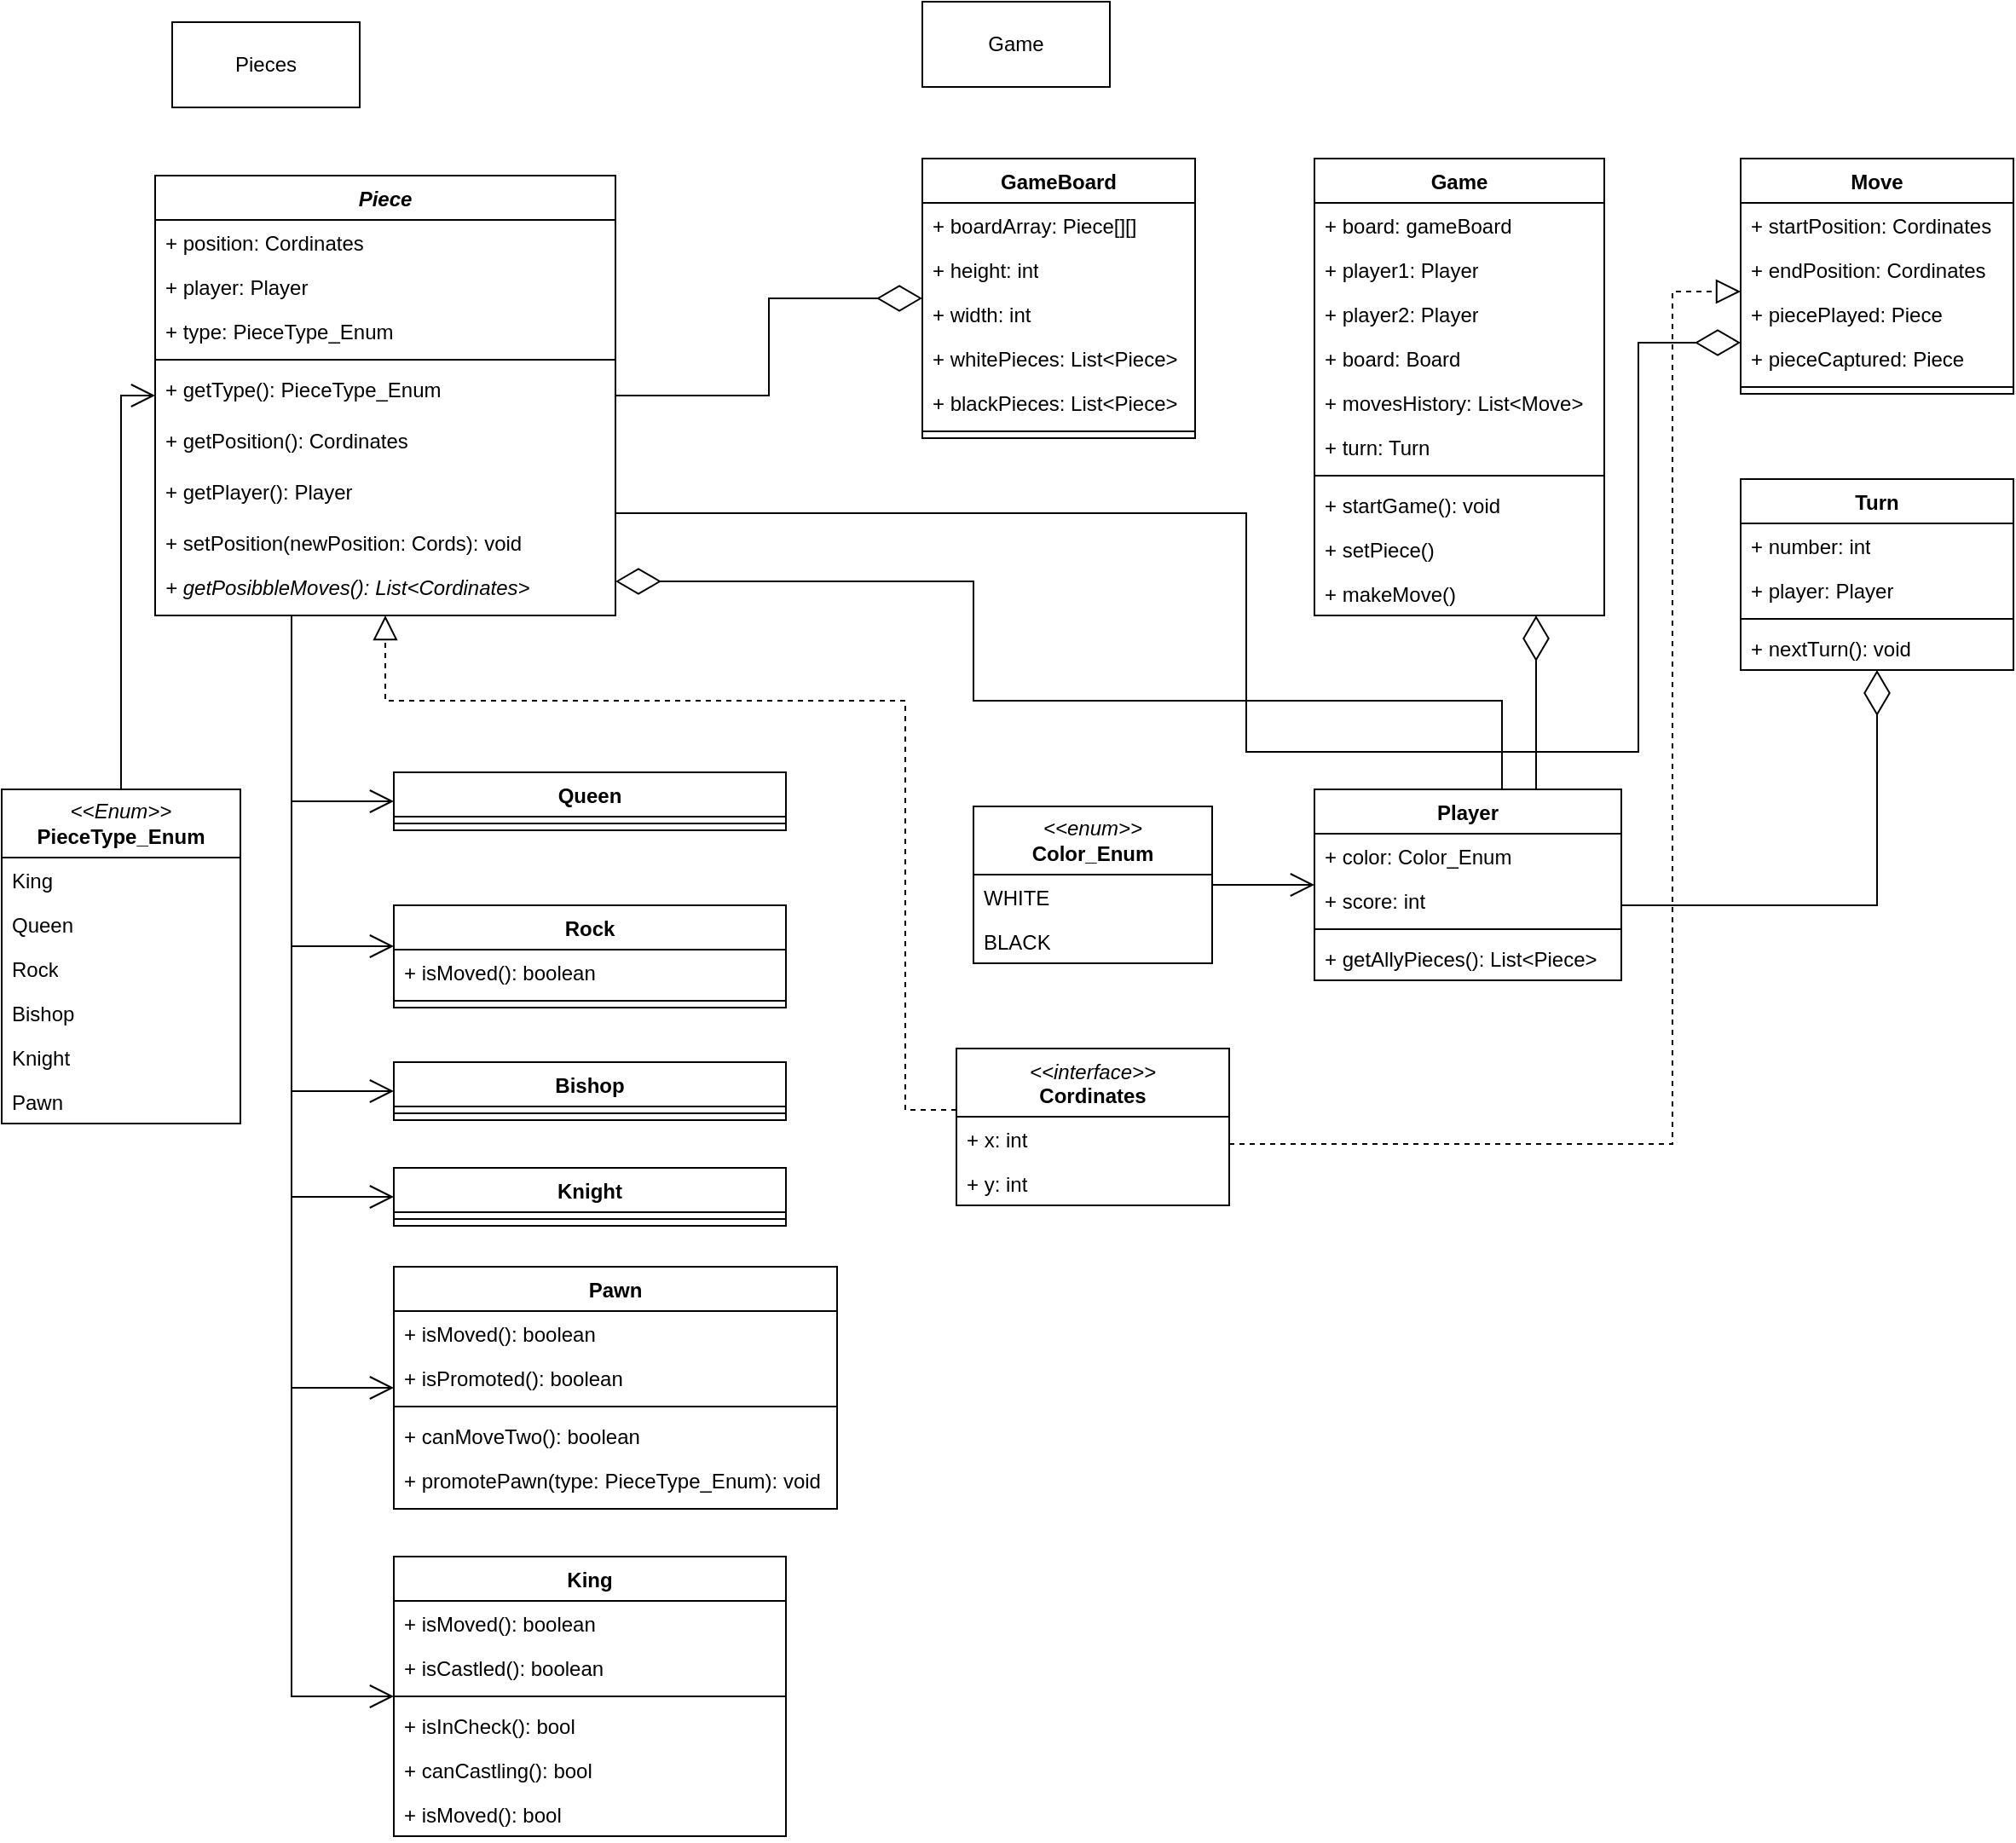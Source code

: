 <mxfile version="24.2.5" type="github">
  <diagram name="Strona-1" id="rC2-ooBAmM6j0oO1FEX_">
    <mxGraphModel dx="1636" dy="2080" grid="1" gridSize="10" guides="1" tooltips="1" connect="1" arrows="1" fold="1" page="1" pageScale="1" pageWidth="827" pageHeight="1169" math="0" shadow="0">
      <root>
        <mxCell id="0" />
        <mxCell id="1" parent="0" />
        <mxCell id="iZMZjB8MKV1UBFZU-8gV-5" value="&lt;i&gt;Piece&lt;/i&gt;" style="swimlane;fontStyle=1;align=center;verticalAlign=top;childLayout=stackLayout;horizontal=1;startSize=26;horizontalStack=0;resizeParent=1;resizeParentMax=0;resizeLast=0;collapsible=1;marginBottom=0;whiteSpace=wrap;html=1;" parent="1" vertex="1">
          <mxGeometry x="110" y="142" width="270" height="258" as="geometry">
            <mxRectangle x="420" y="260" width="70" height="30" as="alternateBounds" />
          </mxGeometry>
        </mxCell>
        <mxCell id="iZMZjB8MKV1UBFZU-8gV-6" value="+ position: Cordinates" style="text;strokeColor=none;fillColor=none;align=left;verticalAlign=top;spacingLeft=4;spacingRight=4;overflow=hidden;rotatable=0;points=[[0,0.5],[1,0.5]];portConstraint=eastwest;whiteSpace=wrap;html=1;" parent="iZMZjB8MKV1UBFZU-8gV-5" vertex="1">
          <mxGeometry y="26" width="270" height="26" as="geometry" />
        </mxCell>
        <mxCell id="iZMZjB8MKV1UBFZU-8gV-17" value="+ &lt;span style=&quot;background-color: initial;&quot;&gt;player: Player&lt;/span&gt;" style="text;align=left;verticalAlign=top;spacingLeft=4;spacingRight=4;overflow=hidden;rotatable=0;points=[[0,0.5],[1,0.5]];portConstraint=eastwest;whiteSpace=wrap;html=1;" parent="iZMZjB8MKV1UBFZU-8gV-5" vertex="1">
          <mxGeometry y="52" width="270" height="26" as="geometry" />
        </mxCell>
        <mxCell id="YnQ1SnpB9hx2VoJ5mA_7-23" value="+ type: PieceType_Enum" style="text;strokeColor=none;fillColor=none;align=left;verticalAlign=top;spacingLeft=4;spacingRight=4;overflow=hidden;rotatable=0;points=[[0,0.5],[1,0.5]];portConstraint=eastwest;whiteSpace=wrap;html=1;" vertex="1" parent="iZMZjB8MKV1UBFZU-8gV-5">
          <mxGeometry y="78" width="270" height="26" as="geometry" />
        </mxCell>
        <mxCell id="iZMZjB8MKV1UBFZU-8gV-7" value="" style="line;strokeWidth=1;fillColor=none;align=left;verticalAlign=middle;spacingTop=-1;spacingLeft=3;spacingRight=3;rotatable=0;labelPosition=right;points=[];portConstraint=eastwest;strokeColor=inherit;" parent="iZMZjB8MKV1UBFZU-8gV-5" vertex="1">
          <mxGeometry y="104" width="270" height="8" as="geometry" />
        </mxCell>
        <mxCell id="YnQ1SnpB9hx2VoJ5mA_7-44" value="+ getType(&lt;span style=&quot;background-color: initial;&quot;&gt;):&amp;nbsp;&lt;/span&gt;PieceType_Enum" style="text;strokeColor=none;fillColor=none;align=left;verticalAlign=top;spacingLeft=4;spacingRight=4;overflow=hidden;rotatable=0;points=[[0,0.5],[1,0.5]];portConstraint=eastwest;whiteSpace=wrap;html=1;" vertex="1" parent="iZMZjB8MKV1UBFZU-8gV-5">
          <mxGeometry y="112" width="270" height="30" as="geometry" />
        </mxCell>
        <mxCell id="YnQ1SnpB9hx2VoJ5mA_7-46" value="+ getPosition(&lt;span style=&quot;background-color: initial;&quot;&gt;): Cordinates&lt;/span&gt;" style="text;strokeColor=none;fillColor=none;align=left;verticalAlign=top;spacingLeft=4;spacingRight=4;overflow=hidden;rotatable=0;points=[[0,0.5],[1,0.5]];portConstraint=eastwest;whiteSpace=wrap;html=1;" vertex="1" parent="iZMZjB8MKV1UBFZU-8gV-5">
          <mxGeometry y="142" width="270" height="30" as="geometry" />
        </mxCell>
        <mxCell id="YnQ1SnpB9hx2VoJ5mA_7-45" value="+ getPlayer(&lt;span style=&quot;background-color: initial;&quot;&gt;):&amp;nbsp;&lt;/span&gt;Player" style="text;strokeColor=none;fillColor=none;align=left;verticalAlign=top;spacingLeft=4;spacingRight=4;overflow=hidden;rotatable=0;points=[[0,0.5],[1,0.5]];portConstraint=eastwest;whiteSpace=wrap;html=1;" vertex="1" parent="iZMZjB8MKV1UBFZU-8gV-5">
          <mxGeometry y="172" width="270" height="30" as="geometry" />
        </mxCell>
        <mxCell id="iZMZjB8MKV1UBFZU-8gV-79" value="+ &lt;span style=&quot;background-color: initial;&quot;&gt;setPosition(newPosition: Cords): void&lt;/span&gt;&lt;div&gt;&lt;span style=&quot;background-color: initial;&quot;&gt;&lt;br&gt;&lt;/span&gt;&lt;/div&gt;" style="text;align=left;verticalAlign=top;spacingLeft=4;spacingRight=4;overflow=hidden;rotatable=0;points=[[0,0.5],[1,0.5]];portConstraint=eastwest;whiteSpace=wrap;html=1;" parent="iZMZjB8MKV1UBFZU-8gV-5" vertex="1">
          <mxGeometry y="202" width="270" height="26" as="geometry" />
        </mxCell>
        <mxCell id="iZMZjB8MKV1UBFZU-8gV-8" value="+ getPosibbleMoves(&lt;span style=&quot;background-color: initial;&quot;&gt;): List&amp;lt;Cordinates&amp;gt;&lt;/span&gt;" style="text;strokeColor=none;fillColor=none;align=left;verticalAlign=top;spacingLeft=4;spacingRight=4;overflow=hidden;rotatable=0;points=[[0,0.5],[1,0.5]];portConstraint=eastwest;whiteSpace=wrap;html=1;fontStyle=2" parent="iZMZjB8MKV1UBFZU-8gV-5" vertex="1">
          <mxGeometry y="228" width="270" height="30" as="geometry" />
        </mxCell>
        <mxCell id="iZMZjB8MKV1UBFZU-8gV-9" value="Game" style="swimlane;fontStyle=1;align=center;verticalAlign=top;childLayout=stackLayout;horizontal=1;startSize=26;horizontalStack=0;resizeParent=1;resizeParentMax=0;resizeLast=0;collapsible=1;marginBottom=0;whiteSpace=wrap;html=1;" parent="1" vertex="1">
          <mxGeometry x="790" y="132" width="170" height="268" as="geometry" />
        </mxCell>
        <mxCell id="iZMZjB8MKV1UBFZU-8gV-10" value="+ board: gameBoard" style="text;strokeColor=none;fillColor=none;align=left;verticalAlign=top;spacingLeft=4;spacingRight=4;overflow=hidden;rotatable=0;points=[[0,0.5],[1,0.5]];portConstraint=eastwest;whiteSpace=wrap;html=1;" parent="iZMZjB8MKV1UBFZU-8gV-9" vertex="1">
          <mxGeometry y="26" width="170" height="26" as="geometry" />
        </mxCell>
        <mxCell id="YnQ1SnpB9hx2VoJ5mA_7-64" value="+ player1: Player" style="text;strokeColor=none;fillColor=none;align=left;verticalAlign=top;spacingLeft=4;spacingRight=4;overflow=hidden;rotatable=0;points=[[0,0.5],[1,0.5]];portConstraint=eastwest;whiteSpace=wrap;html=1;" vertex="1" parent="iZMZjB8MKV1UBFZU-8gV-9">
          <mxGeometry y="52" width="170" height="26" as="geometry" />
        </mxCell>
        <mxCell id="YnQ1SnpB9hx2VoJ5mA_7-66" value="+ player2: Player" style="text;strokeColor=none;fillColor=none;align=left;verticalAlign=top;spacingLeft=4;spacingRight=4;overflow=hidden;rotatable=0;points=[[0,0.5],[1,0.5]];portConstraint=eastwest;whiteSpace=wrap;html=1;" vertex="1" parent="iZMZjB8MKV1UBFZU-8gV-9">
          <mxGeometry y="78" width="170" height="26" as="geometry" />
        </mxCell>
        <mxCell id="YnQ1SnpB9hx2VoJ5mA_7-65" value="+ board: Board" style="text;strokeColor=none;fillColor=none;align=left;verticalAlign=top;spacingLeft=4;spacingRight=4;overflow=hidden;rotatable=0;points=[[0,0.5],[1,0.5]];portConstraint=eastwest;whiteSpace=wrap;html=1;" vertex="1" parent="iZMZjB8MKV1UBFZU-8gV-9">
          <mxGeometry y="104" width="170" height="26" as="geometry" />
        </mxCell>
        <mxCell id="YnQ1SnpB9hx2VoJ5mA_7-91" value="+ movesHistory: List&amp;lt;Move&amp;gt;" style="text;strokeColor=none;fillColor=none;align=left;verticalAlign=top;spacingLeft=4;spacingRight=4;overflow=hidden;rotatable=0;points=[[0,0.5],[1,0.5]];portConstraint=eastwest;whiteSpace=wrap;html=1;" vertex="1" parent="iZMZjB8MKV1UBFZU-8gV-9">
          <mxGeometry y="130" width="170" height="26" as="geometry" />
        </mxCell>
        <mxCell id="iZMZjB8MKV1UBFZU-8gV-69" value="+ turn: Turn" style="text;strokeColor=none;fillColor=none;align=left;verticalAlign=top;spacingLeft=4;spacingRight=4;overflow=hidden;rotatable=0;points=[[0,0.5],[1,0.5]];portConstraint=eastwest;whiteSpace=wrap;html=1;" parent="iZMZjB8MKV1UBFZU-8gV-9" vertex="1">
          <mxGeometry y="156" width="170" height="26" as="geometry" />
        </mxCell>
        <mxCell id="iZMZjB8MKV1UBFZU-8gV-11" value="" style="line;strokeWidth=1;fillColor=none;align=left;verticalAlign=middle;spacingTop=-1;spacingLeft=3;spacingRight=3;rotatable=0;labelPosition=right;points=[];portConstraint=eastwest;strokeColor=inherit;" parent="iZMZjB8MKV1UBFZU-8gV-9" vertex="1">
          <mxGeometry y="182" width="170" height="8" as="geometry" />
        </mxCell>
        <mxCell id="YnQ1SnpB9hx2VoJ5mA_7-82" value="+ startGame(): void" style="text;strokeColor=none;fillColor=none;align=left;verticalAlign=top;spacingLeft=4;spacingRight=4;overflow=hidden;rotatable=0;points=[[0,0.5],[1,0.5]];portConstraint=eastwest;whiteSpace=wrap;html=1;" vertex="1" parent="iZMZjB8MKV1UBFZU-8gV-9">
          <mxGeometry y="190" width="170" height="26" as="geometry" />
        </mxCell>
        <mxCell id="iZMZjB8MKV1UBFZU-8gV-4" value="+ setPiece()&lt;div&gt;&lt;br&gt;&lt;/div&gt;" style="text;strokeColor=none;fillColor=none;align=left;verticalAlign=top;spacingLeft=4;spacingRight=4;overflow=hidden;rotatable=0;points=[[0,0.5],[1,0.5]];portConstraint=eastwest;whiteSpace=wrap;html=1;" parent="iZMZjB8MKV1UBFZU-8gV-9" vertex="1">
          <mxGeometry y="216" width="170" height="26" as="geometry" />
        </mxCell>
        <mxCell id="YnQ1SnpB9hx2VoJ5mA_7-83" value="+ makeMove()&lt;div&gt;&lt;br&gt;&lt;/div&gt;" style="text;strokeColor=none;fillColor=none;align=left;verticalAlign=top;spacingLeft=4;spacingRight=4;overflow=hidden;rotatable=0;points=[[0,0.5],[1,0.5]];portConstraint=eastwest;whiteSpace=wrap;html=1;" vertex="1" parent="iZMZjB8MKV1UBFZU-8gV-9">
          <mxGeometry y="242" width="170" height="26" as="geometry" />
        </mxCell>
        <mxCell id="iZMZjB8MKV1UBFZU-8gV-48" style="rounded=0;orthogonalLoop=1;jettySize=auto;html=1;edgeStyle=orthogonalEdgeStyle;strokeColor=none;" parent="1" source="iZMZjB8MKV1UBFZU-8gV-1" edge="1">
          <mxGeometry relative="1" as="geometry">
            <mxPoint x="620" y="182" as="targetPoint" />
            <Array as="points">
              <mxPoint x="621" y="102" />
            </Array>
          </mxGeometry>
        </mxCell>
        <mxCell id="iZMZjB8MKV1UBFZU-8gV-27" value="Pieces" style="html=1;whiteSpace=wrap;" parent="1" vertex="1">
          <mxGeometry x="120" y="52" width="110" height="50" as="geometry" />
        </mxCell>
        <mxCell id="iZMZjB8MKV1UBFZU-8gV-36" value="Game" style="html=1;whiteSpace=wrap;" parent="1" vertex="1">
          <mxGeometry x="560" y="40" width="110" height="50" as="geometry" />
        </mxCell>
        <mxCell id="iZMZjB8MKV1UBFZU-8gV-54" style="edgeStyle=orthogonalEdgeStyle;rounded=0;orthogonalLoop=1;jettySize=auto;html=1;exitX=0.5;exitY=1;exitDx=0;exitDy=0;" parent="1" edge="1">
          <mxGeometry relative="1" as="geometry">
            <mxPoint x="306" y="710" as="sourcePoint" />
            <mxPoint x="306" y="710" as="targetPoint" />
          </mxGeometry>
        </mxCell>
        <mxCell id="iZMZjB8MKV1UBFZU-8gV-55" value="&lt;div&gt;&lt;i&gt;&amp;lt;&amp;lt;enum&amp;gt;&amp;gt;&lt;/i&gt;&lt;/div&gt;&lt;b&gt;Color_Enum&lt;/b&gt;" style="swimlane;fontStyle=0;childLayout=stackLayout;horizontal=1;startSize=40;fillColor=none;horizontalStack=0;resizeParent=1;resizeParentMax=0;resizeLast=0;collapsible=1;marginBottom=0;whiteSpace=wrap;html=1;" parent="1" vertex="1">
          <mxGeometry x="590" y="512" width="140" height="92" as="geometry" />
        </mxCell>
        <mxCell id="iZMZjB8MKV1UBFZU-8gV-56" value="WHITE" style="text;strokeColor=none;fillColor=none;align=left;verticalAlign=top;spacingLeft=4;spacingRight=4;overflow=hidden;rotatable=0;points=[[0,0.5],[1,0.5]];portConstraint=eastwest;whiteSpace=wrap;html=1;" parent="iZMZjB8MKV1UBFZU-8gV-55" vertex="1">
          <mxGeometry y="40" width="140" height="26" as="geometry" />
        </mxCell>
        <mxCell id="iZMZjB8MKV1UBFZU-8gV-57" value="BLACK" style="text;strokeColor=none;fillColor=none;align=left;verticalAlign=top;spacingLeft=4;spacingRight=4;overflow=hidden;rotatable=0;points=[[0,0.5],[1,0.5]];portConstraint=eastwest;whiteSpace=wrap;html=1;" parent="iZMZjB8MKV1UBFZU-8gV-55" vertex="1">
          <mxGeometry y="66" width="140" height="26" as="geometry" />
        </mxCell>
        <mxCell id="iZMZjB8MKV1UBFZU-8gV-59" value="&lt;div&gt;&lt;i&gt;&amp;lt;&amp;lt;Enum&amp;gt;&amp;gt;&lt;/i&gt;&lt;/div&gt;&lt;b&gt;PieceType_Enum&lt;/b&gt;" style="swimlane;fontStyle=0;childLayout=stackLayout;horizontal=1;startSize=40;fillColor=none;horizontalStack=0;resizeParent=1;resizeParentMax=0;resizeLast=0;collapsible=1;marginBottom=0;whiteSpace=wrap;html=1;" parent="1" vertex="1">
          <mxGeometry x="20" y="502" width="140" height="196" as="geometry" />
        </mxCell>
        <mxCell id="iZMZjB8MKV1UBFZU-8gV-60" value="King" style="text;strokeColor=none;fillColor=none;align=left;verticalAlign=top;spacingLeft=4;spacingRight=4;overflow=hidden;rotatable=0;points=[[0,0.5],[1,0.5]];portConstraint=eastwest;whiteSpace=wrap;html=1;" parent="iZMZjB8MKV1UBFZU-8gV-59" vertex="1">
          <mxGeometry y="40" width="140" height="26" as="geometry" />
        </mxCell>
        <mxCell id="iZMZjB8MKV1UBFZU-8gV-65" value="Queen&lt;span style=&quot;color: rgba(0, 0, 0, 0); font-family: monospace; font-size: 0px; text-wrap: nowrap;&quot;&gt;%3CmxGraphModel%3E%3Croot%3E%3CmxCell%20id%3D%220%22%2F%3E%3CmxCell%20id%3D%221%22%20parent%3D%220%22%2F%3E%3CmxCell%20id%3D%222%22%20value%3D%22%26lt%3Bdiv%26gt%3B%26lt%3Bi%26gt%3B%26amp%3Blt%3B%26amp%3Blt%3BEnum%26amp%3Bgt%3B%26amp%3Bgt%3B%26lt%3B%2Fi%26gt%3B%26lt%3B%2Fdiv%26gt%3B%26lt%3Bb%26gt%3BColor%26lt%3B%2Fb%26gt%3B%22%20style%3D%22swimlane%3BfontStyle%3D0%3BchildLayout%3DstackLayout%3Bhorizontal%3D1%3BstartSize%3D40%3BfillColor%3Dnone%3BhorizontalStack%3D0%3BresizeParent%3D1%3BresizeParentMax%3D0%3BresizeLast%3D0%3Bcollapsible%3D1%3BmarginBottom%3D0%3BwhiteSpace%3Dwrap%3Bhtml%3D1%3B%22%20vertex%3D%221%22%20parent%3D%221%22%3E%3CmxGeometry%20x%3D%22630%22%20y%3D%22349%22%20width%3D%22140%22%20height%3D%2292%22%20as%3D%22geometry%22%2F%3E%3C%2FmxCell%3E%3CmxCell%20id%3D%223%22%20value%3D%22WHITE%22%20style%3D%22text%3BstrokeColor%3Dnone%3BfillColor%3Dnone%3Balign%3Dleft%3BverticalAlign%3Dtop%3BspacingLeft%3D4%3BspacingRight%3D4%3Boverflow%3Dhidden%3Brotatable%3D0%3Bpoints%3D%5B%5B0%2C0.5%5D%2C%5B1%2C0.5%5D%5D%3BportConstraint%3Deastwest%3BwhiteSpace%3Dwrap%3Bhtml%3D1%3B%22%20vertex%3D%221%22%20parent%3D%222%22%3E%3CmxGeometry%20y%3D%2240%22%20width%3D%22140%22%20height%3D%2226%22%20as%3D%22geometry%22%2F%3E%3C%2FmxCell%3E%3CmxCell%20id%3D%224%22%20value%3D%22BLACK%22%20style%3D%22text%3BstrokeColor%3Dnone%3BfillColor%3Dnone%3Balign%3Dleft%3BverticalAlign%3Dtop%3BspacingLeft%3D4%3BspacingRight%3D4%3Boverflow%3Dhidden%3Brotatable%3D0%3Bpoints%3D%5B%5B0%2C0.5%5D%2C%5B1%2C0.5%5D%5D%3BportConstraint%3Deastwest%3BwhiteSpace%3Dwrap%3Bhtml%3D1%3B%22%20vertex%3D%221%22%20parent%3D%222%22%3E%3CmxGeometry%20y%3D%2266%22%20width%3D%22140%22%20height%3D%2226%22%20as%3D%22geometry%22%2F%3E%3C%2FmxCell%3E%3C%2Froot%3E%3C%2FmxGraphModel%3E&lt;/span&gt;" style="text;strokeColor=none;fillColor=none;align=left;verticalAlign=top;spacingLeft=4;spacingRight=4;overflow=hidden;rotatable=0;points=[[0,0.5],[1,0.5]];portConstraint=eastwest;whiteSpace=wrap;html=1;" parent="iZMZjB8MKV1UBFZU-8gV-59" vertex="1">
          <mxGeometry y="66" width="140" height="26" as="geometry" />
        </mxCell>
        <mxCell id="iZMZjB8MKV1UBFZU-8gV-67" value="Rock" style="text;strokeColor=none;fillColor=none;align=left;verticalAlign=top;spacingLeft=4;spacingRight=4;overflow=hidden;rotatable=0;points=[[0,0.5],[1,0.5]];portConstraint=eastwest;whiteSpace=wrap;html=1;" parent="iZMZjB8MKV1UBFZU-8gV-59" vertex="1">
          <mxGeometry y="92" width="140" height="26" as="geometry" />
        </mxCell>
        <mxCell id="iZMZjB8MKV1UBFZU-8gV-66" value="Bishop" style="text;strokeColor=none;fillColor=none;align=left;verticalAlign=top;spacingLeft=4;spacingRight=4;overflow=hidden;rotatable=0;points=[[0,0.5],[1,0.5]];portConstraint=eastwest;whiteSpace=wrap;html=1;" parent="iZMZjB8MKV1UBFZU-8gV-59" vertex="1">
          <mxGeometry y="118" width="140" height="26" as="geometry" />
        </mxCell>
        <mxCell id="iZMZjB8MKV1UBFZU-8gV-61" value="Knight" style="text;strokeColor=none;fillColor=none;align=left;verticalAlign=top;spacingLeft=4;spacingRight=4;overflow=hidden;rotatable=0;points=[[0,0.5],[1,0.5]];portConstraint=eastwest;whiteSpace=wrap;html=1;" parent="iZMZjB8MKV1UBFZU-8gV-59" vertex="1">
          <mxGeometry y="144" width="140" height="26" as="geometry" />
        </mxCell>
        <mxCell id="iZMZjB8MKV1UBFZU-8gV-68" value="Pawn" style="text;strokeColor=none;fillColor=none;align=left;verticalAlign=top;spacingLeft=4;spacingRight=4;overflow=hidden;rotatable=0;points=[[0,0.5],[1,0.5]];portConstraint=eastwest;whiteSpace=wrap;html=1;" parent="iZMZjB8MKV1UBFZU-8gV-59" vertex="1">
          <mxGeometry y="170" width="140" height="26" as="geometry" />
        </mxCell>
        <mxCell id="iZMZjB8MKV1UBFZU-8gV-70" value="&lt;span style=&quot;text-align: left;&quot;&gt;&lt;i&gt;&lt;span style=&quot;font-weight: normal;&quot;&gt;&amp;lt;&amp;lt;interface&amp;gt;&amp;gt;&lt;/span&gt;&lt;br&gt;&lt;/i&gt;&lt;/span&gt;&lt;span style=&quot;text-align: left;&quot;&gt;Cordinates&lt;/span&gt;&lt;span style=&quot;text-align: left;&quot;&gt;&lt;br&gt;&lt;/span&gt;" style="swimlane;fontStyle=1;align=center;verticalAlign=top;childLayout=stackLayout;horizontal=1;startSize=40;horizontalStack=0;resizeParent=1;resizeParentMax=0;resizeLast=0;collapsible=1;marginBottom=0;whiteSpace=wrap;html=1;" parent="1" vertex="1">
          <mxGeometry x="580" y="654" width="160" height="92" as="geometry" />
        </mxCell>
        <mxCell id="iZMZjB8MKV1UBFZU-8gV-71" value="+ x: int" style="text;strokeColor=none;fillColor=none;align=left;verticalAlign=top;spacingLeft=4;spacingRight=4;overflow=hidden;rotatable=0;points=[[0,0.5],[1,0.5]];portConstraint=eastwest;whiteSpace=wrap;html=1;" parent="iZMZjB8MKV1UBFZU-8gV-70" vertex="1">
          <mxGeometry y="40" width="160" height="26" as="geometry" />
        </mxCell>
        <mxCell id="iZMZjB8MKV1UBFZU-8gV-73" value="+ y: int" style="text;strokeColor=none;fillColor=none;align=left;verticalAlign=top;spacingLeft=4;spacingRight=4;overflow=hidden;rotatable=0;points=[[0,0.5],[1,0.5]];portConstraint=eastwest;whiteSpace=wrap;html=1;" parent="iZMZjB8MKV1UBFZU-8gV-70" vertex="1">
          <mxGeometry y="66" width="160" height="26" as="geometry" />
        </mxCell>
        <mxCell id="iZMZjB8MKV1UBFZU-8gV-75" value="Knight" style="swimlane;fontStyle=1;align=center;verticalAlign=top;childLayout=stackLayout;horizontal=1;startSize=26;horizontalStack=0;resizeParent=1;resizeParentMax=0;resizeLast=0;collapsible=1;marginBottom=0;whiteSpace=wrap;html=1;" parent="1" vertex="1">
          <mxGeometry x="250" y="724" width="230" height="34" as="geometry" />
        </mxCell>
        <mxCell id="iZMZjB8MKV1UBFZU-8gV-77" value="" style="line;strokeWidth=1;fillColor=none;align=left;verticalAlign=middle;spacingTop=-1;spacingLeft=3;spacingRight=3;rotatable=0;labelPosition=right;points=[];portConstraint=eastwest;strokeColor=inherit;" parent="iZMZjB8MKV1UBFZU-8gV-75" vertex="1">
          <mxGeometry y="26" width="230" height="8" as="geometry" />
        </mxCell>
        <mxCell id="iZMZjB8MKV1UBFZU-8gV-129" value="Pawn" style="swimlane;fontStyle=1;align=center;verticalAlign=top;childLayout=stackLayout;horizontal=1;startSize=26;horizontalStack=0;resizeParent=1;resizeParentMax=0;resizeLast=0;collapsible=1;marginBottom=0;whiteSpace=wrap;html=1;" parent="1" vertex="1">
          <mxGeometry x="250" y="782" width="260" height="142" as="geometry" />
        </mxCell>
        <mxCell id="YnQ1SnpB9hx2VoJ5mA_7-62" value="+ isMoved(): boolean" style="text;strokeColor=none;fillColor=none;align=left;verticalAlign=top;spacingLeft=4;spacingRight=4;overflow=hidden;rotatable=0;points=[[0,0.5],[1,0.5]];portConstraint=eastwest;whiteSpace=wrap;html=1;" vertex="1" parent="iZMZjB8MKV1UBFZU-8gV-129">
          <mxGeometry y="26" width="260" height="26" as="geometry" />
        </mxCell>
        <mxCell id="YnQ1SnpB9hx2VoJ5mA_7-59" value="+ isPromoted(): boolean" style="text;strokeColor=none;fillColor=none;align=left;verticalAlign=top;spacingLeft=4;spacingRight=4;overflow=hidden;rotatable=0;points=[[0,0.5],[1,0.5]];portConstraint=eastwest;whiteSpace=wrap;html=1;" vertex="1" parent="iZMZjB8MKV1UBFZU-8gV-129">
          <mxGeometry y="52" width="260" height="26" as="geometry" />
        </mxCell>
        <mxCell id="iZMZjB8MKV1UBFZU-8gV-131" value="" style="line;strokeWidth=1;fillColor=none;align=left;verticalAlign=middle;spacingTop=-1;spacingLeft=3;spacingRight=3;rotatable=0;labelPosition=right;points=[];portConstraint=eastwest;strokeColor=inherit;" parent="iZMZjB8MKV1UBFZU-8gV-129" vertex="1">
          <mxGeometry y="78" width="260" height="8" as="geometry" />
        </mxCell>
        <mxCell id="iZMZjB8MKV1UBFZU-8gV-132" value="+ canMoveTwo(): boolean" style="text;strokeColor=none;fillColor=none;align=left;verticalAlign=top;spacingLeft=4;spacingRight=4;overflow=hidden;rotatable=0;points=[[0,0.5],[1,0.5]];portConstraint=eastwest;whiteSpace=wrap;html=1;" parent="iZMZjB8MKV1UBFZU-8gV-129" vertex="1">
          <mxGeometry y="86" width="260" height="26" as="geometry" />
        </mxCell>
        <mxCell id="YnQ1SnpB9hx2VoJ5mA_7-52" value="+ promotePawn(type: PieceType_Enum&lt;span style=&quot;background-color: initial;&quot;&gt;): void&lt;/span&gt;" style="text;strokeColor=none;fillColor=none;align=left;verticalAlign=top;spacingLeft=4;spacingRight=4;overflow=hidden;rotatable=0;points=[[0,0.5],[1,0.5]];portConstraint=eastwest;whiteSpace=wrap;html=1;fontStyle=0" vertex="1" parent="iZMZjB8MKV1UBFZU-8gV-129">
          <mxGeometry y="112" width="260" height="30" as="geometry" />
        </mxCell>
        <mxCell id="iZMZjB8MKV1UBFZU-8gV-133" value="King" style="swimlane;fontStyle=1;align=center;verticalAlign=top;childLayout=stackLayout;horizontal=1;startSize=26;horizontalStack=0;resizeParent=1;resizeParentMax=0;resizeLast=0;collapsible=1;marginBottom=0;whiteSpace=wrap;html=1;" parent="1" vertex="1">
          <mxGeometry x="250" y="952" width="230" height="164" as="geometry" />
        </mxCell>
        <mxCell id="YnQ1SnpB9hx2VoJ5mA_7-60" value="+ isMoved(): boolean" style="text;strokeColor=none;fillColor=none;align=left;verticalAlign=top;spacingLeft=4;spacingRight=4;overflow=hidden;rotatable=0;points=[[0,0.5],[1,0.5]];portConstraint=eastwest;whiteSpace=wrap;html=1;" vertex="1" parent="iZMZjB8MKV1UBFZU-8gV-133">
          <mxGeometry y="26" width="230" height="26" as="geometry" />
        </mxCell>
        <mxCell id="YnQ1SnpB9hx2VoJ5mA_7-61" value="+ isCastled(): boolean" style="text;strokeColor=none;fillColor=none;align=left;verticalAlign=top;spacingLeft=4;spacingRight=4;overflow=hidden;rotatable=0;points=[[0,0.5],[1,0.5]];portConstraint=eastwest;whiteSpace=wrap;html=1;" vertex="1" parent="iZMZjB8MKV1UBFZU-8gV-133">
          <mxGeometry y="52" width="230" height="26" as="geometry" />
        </mxCell>
        <mxCell id="iZMZjB8MKV1UBFZU-8gV-135" value="" style="line;strokeWidth=1;fillColor=none;align=left;verticalAlign=middle;spacingTop=-1;spacingLeft=3;spacingRight=3;rotatable=0;labelPosition=right;points=[];portConstraint=eastwest;strokeColor=inherit;" parent="iZMZjB8MKV1UBFZU-8gV-133" vertex="1">
          <mxGeometry y="78" width="230" height="8" as="geometry" />
        </mxCell>
        <mxCell id="iZMZjB8MKV1UBFZU-8gV-136" value="+ isInCheck(): bool" style="text;strokeColor=none;fillColor=none;align=left;verticalAlign=top;spacingLeft=4;spacingRight=4;overflow=hidden;rotatable=0;points=[[0,0.5],[1,0.5]];portConstraint=eastwest;whiteSpace=wrap;html=1;" parent="iZMZjB8MKV1UBFZU-8gV-133" vertex="1">
          <mxGeometry y="86" width="230" height="26" as="geometry" />
        </mxCell>
        <mxCell id="YnQ1SnpB9hx2VoJ5mA_7-56" value="+ canCastling(): bool" style="text;strokeColor=none;fillColor=none;align=left;verticalAlign=top;spacingLeft=4;spacingRight=4;overflow=hidden;rotatable=0;points=[[0,0.5],[1,0.5]];portConstraint=eastwest;whiteSpace=wrap;html=1;" vertex="1" parent="iZMZjB8MKV1UBFZU-8gV-133">
          <mxGeometry y="112" width="230" height="26" as="geometry" />
        </mxCell>
        <mxCell id="iZMZjB8MKV1UBFZU-8gV-143" value="+ isMoved(): bool" style="text;strokeColor=none;fillColor=none;align=left;verticalAlign=top;spacingLeft=4;spacingRight=4;overflow=hidden;rotatable=0;points=[[0,0.5],[1,0.5]];portConstraint=eastwest;whiteSpace=wrap;html=1;" parent="iZMZjB8MKV1UBFZU-8gV-133" vertex="1">
          <mxGeometry y="138" width="230" height="26" as="geometry" />
        </mxCell>
        <mxCell id="YnQ1SnpB9hx2VoJ5mA_7-16" value="Player" style="swimlane;fontStyle=1;align=center;verticalAlign=top;childLayout=stackLayout;horizontal=1;startSize=26;horizontalStack=0;resizeParent=1;resizeParentMax=0;resizeLast=0;collapsible=1;marginBottom=0;whiteSpace=wrap;html=1;" vertex="1" parent="1">
          <mxGeometry x="790" y="502" width="180" height="112" as="geometry" />
        </mxCell>
        <mxCell id="YnQ1SnpB9hx2VoJ5mA_7-17" value="+ color: Color_Enum" style="text;strokeColor=none;fillColor=none;align=left;verticalAlign=top;spacingLeft=4;spacingRight=4;overflow=hidden;rotatable=0;points=[[0,0.5],[1,0.5]];portConstraint=eastwest;whiteSpace=wrap;html=1;" vertex="1" parent="YnQ1SnpB9hx2VoJ5mA_7-16">
          <mxGeometry y="26" width="180" height="26" as="geometry" />
        </mxCell>
        <mxCell id="YnQ1SnpB9hx2VoJ5mA_7-21" value="+ score: int" style="text;strokeColor=none;fillColor=none;align=left;verticalAlign=top;spacingLeft=4;spacingRight=4;overflow=hidden;rotatable=0;points=[[0,0.5],[1,0.5]];portConstraint=eastwest;whiteSpace=wrap;html=1;" vertex="1" parent="YnQ1SnpB9hx2VoJ5mA_7-16">
          <mxGeometry y="52" width="180" height="26" as="geometry" />
        </mxCell>
        <mxCell id="YnQ1SnpB9hx2VoJ5mA_7-18" value="" style="line;strokeWidth=1;fillColor=none;align=left;verticalAlign=middle;spacingTop=-1;spacingLeft=3;spacingRight=3;rotatable=0;labelPosition=right;points=[];portConstraint=eastwest;strokeColor=inherit;" vertex="1" parent="YnQ1SnpB9hx2VoJ5mA_7-16">
          <mxGeometry y="78" width="180" height="8" as="geometry" />
        </mxCell>
        <mxCell id="YnQ1SnpB9hx2VoJ5mA_7-19" value="+ getAllyPieces(): List&amp;lt;Piece&amp;gt;" style="text;strokeColor=none;fillColor=none;align=left;verticalAlign=top;spacingLeft=4;spacingRight=4;overflow=hidden;rotatable=0;points=[[0,0.5],[1,0.5]];portConstraint=eastwest;whiteSpace=wrap;html=1;" vertex="1" parent="YnQ1SnpB9hx2VoJ5mA_7-16">
          <mxGeometry y="86" width="180" height="26" as="geometry" />
        </mxCell>
        <mxCell id="YnQ1SnpB9hx2VoJ5mA_7-22" value="Queen" style="swimlane;fontStyle=1;align=center;verticalAlign=top;childLayout=stackLayout;horizontal=1;startSize=26;horizontalStack=0;resizeParent=1;resizeParentMax=0;resizeLast=0;collapsible=1;marginBottom=0;whiteSpace=wrap;html=1;" vertex="1" parent="1">
          <mxGeometry x="250" y="492" width="230" height="34" as="geometry" />
        </mxCell>
        <mxCell id="YnQ1SnpB9hx2VoJ5mA_7-24" value="" style="line;strokeWidth=1;fillColor=none;align=left;verticalAlign=middle;spacingTop=-1;spacingLeft=3;spacingRight=3;rotatable=0;labelPosition=right;points=[];portConstraint=eastwest;strokeColor=inherit;" vertex="1" parent="YnQ1SnpB9hx2VoJ5mA_7-22">
          <mxGeometry y="26" width="230" height="8" as="geometry" />
        </mxCell>
        <mxCell id="YnQ1SnpB9hx2VoJ5mA_7-26" value="Rock" style="swimlane;fontStyle=1;align=center;verticalAlign=top;childLayout=stackLayout;horizontal=1;startSize=26;horizontalStack=0;resizeParent=1;resizeParentMax=0;resizeLast=0;collapsible=1;marginBottom=0;whiteSpace=wrap;html=1;" vertex="1" parent="1">
          <mxGeometry x="250" y="570" width="230" height="60" as="geometry" />
        </mxCell>
        <mxCell id="YnQ1SnpB9hx2VoJ5mA_7-63" value="+ isMoved(): boolean" style="text;strokeColor=none;fillColor=none;align=left;verticalAlign=top;spacingLeft=4;spacingRight=4;overflow=hidden;rotatable=0;points=[[0,0.5],[1,0.5]];portConstraint=eastwest;whiteSpace=wrap;html=1;" vertex="1" parent="YnQ1SnpB9hx2VoJ5mA_7-26">
          <mxGeometry y="26" width="230" height="26" as="geometry" />
        </mxCell>
        <mxCell id="YnQ1SnpB9hx2VoJ5mA_7-28" value="" style="line;strokeWidth=1;fillColor=none;align=left;verticalAlign=middle;spacingTop=-1;spacingLeft=3;spacingRight=3;rotatable=0;labelPosition=right;points=[];portConstraint=eastwest;strokeColor=inherit;" vertex="1" parent="YnQ1SnpB9hx2VoJ5mA_7-26">
          <mxGeometry y="52" width="230" height="8" as="geometry" />
        </mxCell>
        <mxCell id="YnQ1SnpB9hx2VoJ5mA_7-30" value="Bishop" style="swimlane;fontStyle=1;align=center;verticalAlign=top;childLayout=stackLayout;horizontal=1;startSize=26;horizontalStack=0;resizeParent=1;resizeParentMax=0;resizeLast=0;collapsible=1;marginBottom=0;whiteSpace=wrap;html=1;" vertex="1" parent="1">
          <mxGeometry x="250" y="662" width="230" height="34" as="geometry" />
        </mxCell>
        <mxCell id="YnQ1SnpB9hx2VoJ5mA_7-32" value="" style="line;strokeWidth=1;fillColor=none;align=left;verticalAlign=middle;spacingTop=-1;spacingLeft=3;spacingRight=3;rotatable=0;labelPosition=right;points=[];portConstraint=eastwest;strokeColor=inherit;" vertex="1" parent="YnQ1SnpB9hx2VoJ5mA_7-30">
          <mxGeometry y="26" width="230" height="8" as="geometry" />
        </mxCell>
        <mxCell id="YnQ1SnpB9hx2VoJ5mA_7-70" value="Turn" style="swimlane;fontStyle=1;align=center;verticalAlign=top;childLayout=stackLayout;horizontal=1;startSize=26;horizontalStack=0;resizeParent=1;resizeParentMax=0;resizeLast=0;collapsible=1;marginBottom=0;whiteSpace=wrap;html=1;" vertex="1" parent="1">
          <mxGeometry x="1040" y="320" width="160" height="112" as="geometry" />
        </mxCell>
        <mxCell id="YnQ1SnpB9hx2VoJ5mA_7-71" value="+ number: int" style="text;strokeColor=none;fillColor=none;align=left;verticalAlign=top;spacingLeft=4;spacingRight=4;overflow=hidden;rotatable=0;points=[[0,0.5],[1,0.5]];portConstraint=eastwest;whiteSpace=wrap;html=1;" vertex="1" parent="YnQ1SnpB9hx2VoJ5mA_7-70">
          <mxGeometry y="26" width="160" height="26" as="geometry" />
        </mxCell>
        <mxCell id="YnQ1SnpB9hx2VoJ5mA_7-74" value="+ player: Player" style="text;strokeColor=none;fillColor=none;align=left;verticalAlign=top;spacingLeft=4;spacingRight=4;overflow=hidden;rotatable=0;points=[[0,0.5],[1,0.5]];portConstraint=eastwest;whiteSpace=wrap;html=1;" vertex="1" parent="YnQ1SnpB9hx2VoJ5mA_7-70">
          <mxGeometry y="52" width="160" height="26" as="geometry" />
        </mxCell>
        <mxCell id="YnQ1SnpB9hx2VoJ5mA_7-72" value="" style="line;strokeWidth=1;fillColor=none;align=left;verticalAlign=middle;spacingTop=-1;spacingLeft=3;spacingRight=3;rotatable=0;labelPosition=right;points=[];portConstraint=eastwest;strokeColor=inherit;" vertex="1" parent="YnQ1SnpB9hx2VoJ5mA_7-70">
          <mxGeometry y="78" width="160" height="8" as="geometry" />
        </mxCell>
        <mxCell id="YnQ1SnpB9hx2VoJ5mA_7-73" value="+ nextTurn(): void" style="text;strokeColor=none;fillColor=none;align=left;verticalAlign=top;spacingLeft=4;spacingRight=4;overflow=hidden;rotatable=0;points=[[0,0.5],[1,0.5]];portConstraint=eastwest;whiteSpace=wrap;html=1;" vertex="1" parent="YnQ1SnpB9hx2VoJ5mA_7-70">
          <mxGeometry y="86" width="160" height="26" as="geometry" />
        </mxCell>
        <mxCell id="YnQ1SnpB9hx2VoJ5mA_7-86" value="Move" style="swimlane;fontStyle=1;align=center;verticalAlign=top;childLayout=stackLayout;horizontal=1;startSize=26;horizontalStack=0;resizeParent=1;resizeParentMax=0;resizeLast=0;collapsible=1;marginBottom=0;whiteSpace=wrap;html=1;" vertex="1" parent="1">
          <mxGeometry x="1040" y="132" width="160" height="138" as="geometry" />
        </mxCell>
        <mxCell id="YnQ1SnpB9hx2VoJ5mA_7-87" value="+ startPosition: Cordinates" style="text;strokeColor=none;fillColor=none;align=left;verticalAlign=top;spacingLeft=4;spacingRight=4;overflow=hidden;rotatable=0;points=[[0,0.5],[1,0.5]];portConstraint=eastwest;whiteSpace=wrap;html=1;" vertex="1" parent="YnQ1SnpB9hx2VoJ5mA_7-86">
          <mxGeometry y="26" width="160" height="26" as="geometry" />
        </mxCell>
        <mxCell id="YnQ1SnpB9hx2VoJ5mA_7-92" value="+ endPosition: Cordinates" style="text;strokeColor=none;fillColor=none;align=left;verticalAlign=top;spacingLeft=4;spacingRight=4;overflow=hidden;rotatable=0;points=[[0,0.5],[1,0.5]];portConstraint=eastwest;whiteSpace=wrap;html=1;" vertex="1" parent="YnQ1SnpB9hx2VoJ5mA_7-86">
          <mxGeometry y="52" width="160" height="26" as="geometry" />
        </mxCell>
        <mxCell id="YnQ1SnpB9hx2VoJ5mA_7-93" value="+ piecePlayed: Piece" style="text;strokeColor=none;fillColor=none;align=left;verticalAlign=top;spacingLeft=4;spacingRight=4;overflow=hidden;rotatable=0;points=[[0,0.5],[1,0.5]];portConstraint=eastwest;whiteSpace=wrap;html=1;" vertex="1" parent="YnQ1SnpB9hx2VoJ5mA_7-86">
          <mxGeometry y="78" width="160" height="26" as="geometry" />
        </mxCell>
        <mxCell id="YnQ1SnpB9hx2VoJ5mA_7-94" value="+ pieceCaptured: Piece" style="text;strokeColor=none;fillColor=none;align=left;verticalAlign=top;spacingLeft=4;spacingRight=4;overflow=hidden;rotatable=0;points=[[0,0.5],[1,0.5]];portConstraint=eastwest;whiteSpace=wrap;html=1;" vertex="1" parent="YnQ1SnpB9hx2VoJ5mA_7-86">
          <mxGeometry y="104" width="160" height="26" as="geometry" />
        </mxCell>
        <mxCell id="YnQ1SnpB9hx2VoJ5mA_7-89" value="" style="line;strokeWidth=1;fillColor=none;align=left;verticalAlign=middle;spacingTop=-1;spacingLeft=3;spacingRight=3;rotatable=0;labelPosition=right;points=[];portConstraint=eastwest;strokeColor=inherit;" vertex="1" parent="YnQ1SnpB9hx2VoJ5mA_7-86">
          <mxGeometry y="130" width="160" height="8" as="geometry" />
        </mxCell>
        <mxCell id="YnQ1SnpB9hx2VoJ5mA_7-96" value="" style="endArrow=open;endFill=1;endSize=12;html=1;rounded=0;edgeStyle=orthogonalEdgeStyle;" edge="1" parent="1" source="iZMZjB8MKV1UBFZU-8gV-5" target="YnQ1SnpB9hx2VoJ5mA_7-22">
          <mxGeometry width="160" relative="1" as="geometry">
            <mxPoint x="160" y="112" as="sourcePoint" />
            <mxPoint x="320" y="112" as="targetPoint" />
            <Array as="points">
              <mxPoint x="190" y="509" />
            </Array>
          </mxGeometry>
        </mxCell>
        <mxCell id="YnQ1SnpB9hx2VoJ5mA_7-97" value="" style="endArrow=open;endFill=1;endSize=12;html=1;rounded=0;edgeStyle=orthogonalEdgeStyle;" edge="1" parent="1" target="YnQ1SnpB9hx2VoJ5mA_7-26">
          <mxGeometry width="160" relative="1" as="geometry">
            <mxPoint x="190" y="424" as="sourcePoint" />
            <mxPoint x="365" y="594" as="targetPoint" />
            <Array as="points">
              <mxPoint x="190" y="594" />
            </Array>
          </mxGeometry>
        </mxCell>
        <mxCell id="YnQ1SnpB9hx2VoJ5mA_7-101" value="" style="endArrow=open;endFill=1;endSize=12;html=1;rounded=0;edgeStyle=orthogonalEdgeStyle;" edge="1" parent="1" source="iZMZjB8MKV1UBFZU-8gV-5" target="YnQ1SnpB9hx2VoJ5mA_7-30">
          <mxGeometry width="160" relative="1" as="geometry">
            <mxPoint x="35" y="450" as="sourcePoint" />
            <mxPoint x="16" y="558" as="targetPoint" />
            <Array as="points">
              <mxPoint x="190" y="679" />
            </Array>
          </mxGeometry>
        </mxCell>
        <mxCell id="YnQ1SnpB9hx2VoJ5mA_7-102" value="" style="endArrow=open;endFill=1;endSize=12;html=1;rounded=0;edgeStyle=orthogonalEdgeStyle;" edge="1" parent="1" source="iZMZjB8MKV1UBFZU-8gV-5" target="iZMZjB8MKV1UBFZU-8gV-75">
          <mxGeometry width="160" relative="1" as="geometry">
            <mxPoint x="35" y="450" as="sourcePoint" />
            <mxPoint x="16" y="640" as="targetPoint" />
            <Array as="points">
              <mxPoint x="190" y="741" />
            </Array>
          </mxGeometry>
        </mxCell>
        <mxCell id="YnQ1SnpB9hx2VoJ5mA_7-103" value="" style="endArrow=open;endFill=1;endSize=12;html=1;rounded=0;edgeStyle=orthogonalEdgeStyle;" edge="1" parent="1" source="iZMZjB8MKV1UBFZU-8gV-5" target="iZMZjB8MKV1UBFZU-8gV-129">
          <mxGeometry width="160" relative="1" as="geometry">
            <mxPoint x="35" y="450" as="sourcePoint" />
            <mxPoint x="16" y="720" as="targetPoint" />
            <Array as="points">
              <mxPoint x="190" y="853" />
            </Array>
          </mxGeometry>
        </mxCell>
        <mxCell id="YnQ1SnpB9hx2VoJ5mA_7-104" value="" style="endArrow=open;endFill=1;endSize=12;html=1;rounded=0;edgeStyle=orthogonalEdgeStyle;" edge="1" parent="1" source="iZMZjB8MKV1UBFZU-8gV-5" target="iZMZjB8MKV1UBFZU-8gV-133">
          <mxGeometry width="160" relative="1" as="geometry">
            <mxPoint x="35" y="450" as="sourcePoint" />
            <mxPoint x="30" y="792" as="targetPoint" />
            <Array as="points">
              <mxPoint x="190" y="1034" />
            </Array>
          </mxGeometry>
        </mxCell>
        <mxCell id="YnQ1SnpB9hx2VoJ5mA_7-106" value="" style="endArrow=open;endFill=1;endSize=12;html=1;rounded=0;edgeStyle=orthogonalEdgeStyle;" edge="1" parent="1" source="iZMZjB8MKV1UBFZU-8gV-59" target="iZMZjB8MKV1UBFZU-8gV-5">
          <mxGeometry width="160" relative="1" as="geometry">
            <mxPoint x="120" y="398" as="sourcePoint" />
            <mxPoint x="180" y="1032" as="targetPoint" />
            <Array as="points">
              <mxPoint x="90" y="271" />
            </Array>
          </mxGeometry>
        </mxCell>
        <mxCell id="YnQ1SnpB9hx2VoJ5mA_7-107" value="" style="rounded=0;orthogonalLoop=1;jettySize=auto;html=1;edgeStyle=orthogonalEdgeStyle;strokeColor=none;" edge="1" parent="1" source="iZMZjB8MKV1UBFZU-8gV-27" target="iZMZjB8MKV1UBFZU-8gV-1">
          <mxGeometry relative="1" as="geometry">
            <mxPoint x="620" y="182" as="targetPoint" />
            <mxPoint x="230" y="102" as="sourcePoint" />
            <Array as="points" />
          </mxGeometry>
        </mxCell>
        <mxCell id="iZMZjB8MKV1UBFZU-8gV-1" value="GameBoard" style="swimlane;fontStyle=1;align=center;verticalAlign=top;childLayout=stackLayout;horizontal=1;startSize=26;horizontalStack=0;resizeParent=1;resizeParentMax=0;resizeLast=0;collapsible=1;marginBottom=0;whiteSpace=wrap;html=1;" parent="1" vertex="1">
          <mxGeometry x="560" y="132" width="160" height="164" as="geometry" />
        </mxCell>
        <mxCell id="iZMZjB8MKV1UBFZU-8gV-2" value="+ boardArray: Piece[][]" style="text;strokeColor=none;fillColor=none;align=left;verticalAlign=top;spacingLeft=4;spacingRight=4;overflow=hidden;rotatable=0;points=[[0,0.5],[1,0.5]];portConstraint=eastwest;whiteSpace=wrap;html=1;" parent="iZMZjB8MKV1UBFZU-8gV-1" vertex="1">
          <mxGeometry y="26" width="160" height="26" as="geometry" />
        </mxCell>
        <mxCell id="YnQ1SnpB9hx2VoJ5mA_7-77" value="+ height: int" style="text;strokeColor=none;fillColor=none;align=left;verticalAlign=top;spacingLeft=4;spacingRight=4;overflow=hidden;rotatable=0;points=[[0,0.5],[1,0.5]];portConstraint=eastwest;whiteSpace=wrap;html=1;" vertex="1" parent="iZMZjB8MKV1UBFZU-8gV-1">
          <mxGeometry y="52" width="160" height="26" as="geometry" />
        </mxCell>
        <mxCell id="YnQ1SnpB9hx2VoJ5mA_7-79" value="+ width: int" style="text;strokeColor=none;fillColor=none;align=left;verticalAlign=top;spacingLeft=4;spacingRight=4;overflow=hidden;rotatable=0;points=[[0,0.5],[1,0.5]];portConstraint=eastwest;whiteSpace=wrap;html=1;" vertex="1" parent="iZMZjB8MKV1UBFZU-8gV-1">
          <mxGeometry y="78" width="160" height="26" as="geometry" />
        </mxCell>
        <mxCell id="YnQ1SnpB9hx2VoJ5mA_7-78" value="+ whitePieces: List&amp;lt;Piece&amp;gt;" style="text;strokeColor=none;fillColor=none;align=left;verticalAlign=top;spacingLeft=4;spacingRight=4;overflow=hidden;rotatable=0;points=[[0,0.5],[1,0.5]];portConstraint=eastwest;whiteSpace=wrap;html=1;" vertex="1" parent="iZMZjB8MKV1UBFZU-8gV-1">
          <mxGeometry y="104" width="160" height="26" as="geometry" />
        </mxCell>
        <mxCell id="YnQ1SnpB9hx2VoJ5mA_7-81" value="+ blackPieces: List&amp;lt;Piece&amp;gt;" style="text;strokeColor=none;fillColor=none;align=left;verticalAlign=top;spacingLeft=4;spacingRight=4;overflow=hidden;rotatable=0;points=[[0,0.5],[1,0.5]];portConstraint=eastwest;whiteSpace=wrap;html=1;" vertex="1" parent="iZMZjB8MKV1UBFZU-8gV-1">
          <mxGeometry y="130" width="160" height="26" as="geometry" />
        </mxCell>
        <mxCell id="iZMZjB8MKV1UBFZU-8gV-3" value="" style="line;strokeWidth=1;fillColor=none;align=left;verticalAlign=middle;spacingTop=-1;spacingLeft=3;spacingRight=3;rotatable=0;labelPosition=right;points=[];portConstraint=eastwest;strokeColor=inherit;" parent="iZMZjB8MKV1UBFZU-8gV-1" vertex="1">
          <mxGeometry y="156" width="160" height="8" as="geometry" />
        </mxCell>
        <mxCell id="YnQ1SnpB9hx2VoJ5mA_7-108" value="" style="endArrow=block;dashed=1;endFill=0;endSize=12;html=1;rounded=0;edgeStyle=orthogonalEdgeStyle;" edge="1" parent="1" source="iZMZjB8MKV1UBFZU-8gV-70" target="iZMZjB8MKV1UBFZU-8gV-5">
          <mxGeometry width="160" relative="1" as="geometry">
            <mxPoint x="590" y="970" as="sourcePoint" />
            <mxPoint x="890" y="810" as="targetPoint" />
            <Array as="points">
              <mxPoint x="550" y="690" />
              <mxPoint x="550" y="450" />
              <mxPoint x="245" y="450" />
            </Array>
          </mxGeometry>
        </mxCell>
        <mxCell id="YnQ1SnpB9hx2VoJ5mA_7-109" value="" style="endArrow=block;dashed=1;endFill=0;endSize=12;html=1;rounded=0;edgeStyle=orthogonalEdgeStyle;" edge="1" parent="1" source="iZMZjB8MKV1UBFZU-8gV-70" target="YnQ1SnpB9hx2VoJ5mA_7-86">
          <mxGeometry width="160" relative="1" as="geometry">
            <mxPoint x="630" y="1008" as="sourcePoint" />
            <mxPoint x="1100" y="150" as="targetPoint" />
            <Array as="points">
              <mxPoint x="1000" y="710" />
              <mxPoint x="1000" y="210" />
            </Array>
          </mxGeometry>
        </mxCell>
        <mxCell id="YnQ1SnpB9hx2VoJ5mA_7-110" value="" style="endArrow=diamondThin;endFill=0;endSize=24;html=1;rounded=0;edgeStyle=orthogonalEdgeStyle;" edge="1" parent="1" source="YnQ1SnpB9hx2VoJ5mA_7-16" target="YnQ1SnpB9hx2VoJ5mA_7-70">
          <mxGeometry width="160" relative="1" as="geometry">
            <mxPoint x="700" y="540" as="sourcePoint" />
            <mxPoint x="860" y="540" as="targetPoint" />
            <Array as="points">
              <mxPoint x="920" y="570" />
              <mxPoint x="1120" y="570" />
            </Array>
          </mxGeometry>
        </mxCell>
        <mxCell id="YnQ1SnpB9hx2VoJ5mA_7-111" value="" style="endArrow=diamondThin;endFill=0;endSize=24;html=1;rounded=0;edgeStyle=orthogonalEdgeStyle;" edge="1" parent="1" source="iZMZjB8MKV1UBFZU-8gV-5" target="iZMZjB8MKV1UBFZU-8gV-1">
          <mxGeometry width="160" relative="1" as="geometry">
            <mxPoint x="710" y="550" as="sourcePoint" />
            <mxPoint x="870" y="550" as="targetPoint" />
          </mxGeometry>
        </mxCell>
        <mxCell id="YnQ1SnpB9hx2VoJ5mA_7-112" value="" style="endArrow=diamondThin;endFill=0;endSize=24;html=1;rounded=0;edgeStyle=orthogonalEdgeStyle;" edge="1" parent="1" source="iZMZjB8MKV1UBFZU-8gV-5" target="YnQ1SnpB9hx2VoJ5mA_7-86">
          <mxGeometry width="160" relative="1" as="geometry">
            <mxPoint x="720" y="560" as="sourcePoint" />
            <mxPoint x="880" y="560" as="targetPoint" />
            <Array as="points">
              <mxPoint x="750" y="340" />
              <mxPoint x="750" y="480" />
              <mxPoint x="980" y="480" />
              <mxPoint x="980" y="240" />
            </Array>
          </mxGeometry>
        </mxCell>
        <mxCell id="YnQ1SnpB9hx2VoJ5mA_7-113" value="" style="endArrow=diamondThin;endFill=0;endSize=24;html=1;rounded=0;edgeStyle=orthogonalEdgeStyle;" edge="1" parent="1" source="YnQ1SnpB9hx2VoJ5mA_7-16" target="iZMZjB8MKV1UBFZU-8gV-5">
          <mxGeometry width="160" relative="1" as="geometry">
            <mxPoint x="710" y="550" as="sourcePoint" />
            <mxPoint x="800" y="620" as="targetPoint" />
            <Array as="points">
              <mxPoint x="900" y="450" />
              <mxPoint x="590" y="450" />
              <mxPoint x="590" y="380" />
            </Array>
          </mxGeometry>
        </mxCell>
        <mxCell id="YnQ1SnpB9hx2VoJ5mA_7-114" value="" style="endArrow=diamondThin;endFill=0;endSize=24;html=1;rounded=0;edgeStyle=orthogonalEdgeStyle;" edge="1" parent="1" source="YnQ1SnpB9hx2VoJ5mA_7-16" target="iZMZjB8MKV1UBFZU-8gV-9">
          <mxGeometry width="160" relative="1" as="geometry">
            <mxPoint x="995" y="822" as="sourcePoint" />
            <mxPoint x="1130" y="442" as="targetPoint" />
            <Array as="points">
              <mxPoint x="920" y="470" />
              <mxPoint x="920" y="470" />
            </Array>
          </mxGeometry>
        </mxCell>
        <mxCell id="YnQ1SnpB9hx2VoJ5mA_7-126" value="" style="endArrow=open;endFill=1;endSize=12;html=1;rounded=0;edgeStyle=orthogonalEdgeStyle;" edge="1" parent="1" source="iZMZjB8MKV1UBFZU-8gV-55" target="YnQ1SnpB9hx2VoJ5mA_7-16">
          <mxGeometry width="160" relative="1" as="geometry">
            <mxPoint x="670" y="272" as="sourcePoint" />
            <mxPoint x="730" y="381" as="targetPoint" />
            <Array as="points" />
          </mxGeometry>
        </mxCell>
      </root>
    </mxGraphModel>
  </diagram>
</mxfile>

